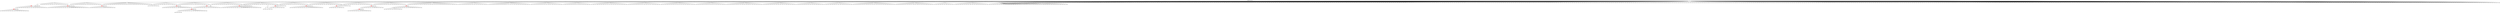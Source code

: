 digraph g {
	"63" -> "64";
	"64" [color=indianred1, style=filled, label="19"];
	"62" -> "63";
	"63" [label="4"];
	"61" -> "62";
	"62" [color=indianred1, style=filled, label="8"];
	"60" -> "61";
	"61" [label="19"];
	"56" -> "57";
	"57" [color=indianred1, style=filled, label="23"];
	"55" -> "56";
	"56" [label="30"];
	"52" -> "53";
	"53" [color=indianred1, style=filled, label="7"];
	"51" -> "52";
	"52" [label="50"];
	"48" -> "49";
	"49" [label="39"];
	"45" -> "46";
	"46" [color=indianred1, style=filled, label="42"];
	"44" -> "45";
	"45" [label="49"];
	"42" -> "43";
	"43" [label="45"];
	"41" -> "42";
	"42" [color=indianred1, style=filled, label="26"];
	"40" -> "41";
	"41" [label="25"];
	"39" -> "40";
	"40" [color=indianred1, style=filled, label="33"];
	"38" -> "39";
	"39" [label="26"];
	"36" -> "37";
	"37" [color=indianred1, style=filled, label="47"];
	"35" -> "36";
	"36" [label="38"];
	"31" -> "32";
	"32" [label="31"];
	"29" -> "30";
	"30" [label="14"];
	"28" -> "29";
	"29" [color=indianred1, style=filled, label="36"];
	"28" -> "31";
	"31" [label="29"];
	"27" -> "28";
	"28" [label="1"];
	"24" -> "25";
	"25" [color=indianred1, style=filled, label="35"];
	"23" -> "24";
	"24" [label="2"];
	"17" -> "18";
	"18" [color=indianred1, style=filled, label="37"];
	"16" -> "17";
	"17" [label="41"];
	"11" -> "12";
	"12" [color=indianred1, style=filled, label="5"];
	"10" -> "11";
	"11" [label="20"];
	"9" -> "10";
	"10" [color=indianred1, style=filled, label="22"];
	"8" -> "9";
	"9" [label="5"];
	"6" -> "7";
	"7" [label="46"];
	"5" -> "6";
	"6" [color=indianred1, style=filled, label="18"];
	"4" -> "5";
	"5" [label="17"];
	"0" -> "1";
	"1" [label="43"];
	"0" -> "2";
	"2" [label="13"];
	"0" -> "3";
	"3" [label="6"];
	"0" -> "4";
	"4" [label="18"];
	"0" -> "8";
	"8" [label="22"];
	"0" -> "13";
	"13" [label="11"];
	"0" -> "14";
	"14" [label="10"];
	"0" -> "15";
	"15" [label="24"];
	"0" -> "16";
	"16" [label="37"];
	"0" -> "19";
	"19" [label="21"];
	"0" -> "20";
	"20" [label="15"];
	"0" -> "21";
	"21" [label="44"];
	"0" -> "22";
	"22" [label="40"];
	"0" -> "23";
	"23" [label="35"];
	"0" -> "26";
	"26" [label="27"];
	"0" -> "27";
	"27" [label="36"];
	"0" -> "33";
	"33" [label="9"];
	"0" -> "34";
	"34" [label="32"];
	"0" -> "35";
	"35" [label="47"];
	"0" -> "38";
	"38" [label="33"];
	"0" -> "44";
	"44" [label="42"];
	"0" -> "47";
	"47" [label="12"];
	"0" -> "48";
	"48" [label="28"];
	"0" -> "50";
	"50" [label="34"];
	"0" -> "51";
	"51" [label="7"];
	"0" -> "54";
	"54" [label="48"];
	"0" -> "55";
	"55" [label="23"];
	"0" -> "58";
	"58" [label="16"];
	"0" -> "59";
	"59" [label="3"];
	"0" -> "60";
	"60" [label="8"];
	"0" [label="germline"];
	"0" -> "cell1";
	"cell1" [shape=box];
	"0" -> "cell2";
	"cell2" [shape=box];
	"54" -> "cell3";
	"cell3" [shape=box];
	"0" -> "cell4";
	"cell4" [shape=box];
	"27" -> "cell5";
	"cell5" [shape=box];
	"0" -> "cell6";
	"cell6" [shape=box];
	"55" -> "cell7";
	"cell7" [shape=box];
	"0" -> "cell8";
	"cell8" [shape=box];
	"0" -> "cell9";
	"cell9" [shape=box];
	"37" -> "cell10";
	"cell10" [shape=box];
	"16" -> "cell11";
	"cell11" [shape=box];
	"48" -> "cell12";
	"cell12" [shape=box];
	"40" -> "cell13";
	"cell13" [shape=box];
	"10" -> "cell14";
	"cell14" [shape=box];
	"0" -> "cell15";
	"cell15" [shape=box];
	"50" -> "cell16";
	"cell16" [shape=box];
	"13" -> "cell17";
	"cell17" [shape=box];
	"0" -> "cell18";
	"cell18" [shape=box];
	"46" -> "cell19";
	"cell19" [shape=box];
	"31" -> "cell20";
	"cell20" [shape=box];
	"0" -> "cell21";
	"cell21" [shape=box];
	"10" -> "cell22";
	"cell22" [shape=box];
	"0" -> "cell23";
	"cell23" [shape=box];
	"44" -> "cell24";
	"cell24" [shape=box];
	"0" -> "cell25";
	"cell25" [shape=box];
	"0" -> "cell26";
	"cell26" [shape=box];
	"0" -> "cell27";
	"cell27" [shape=box];
	"34" -> "cell28";
	"cell28" [shape=box];
	"0" -> "cell29";
	"cell29" [shape=box];
	"15" -> "cell30";
	"cell30" [shape=box];
	"22" -> "cell31";
	"cell31" [shape=box];
	"0" -> "cell32";
	"cell32" [shape=box];
	"3" -> "cell33";
	"cell33" [shape=box];
	"35" -> "cell34";
	"cell34" [shape=box];
	"0" -> "cell35";
	"cell35" [shape=box];
	"0" -> "cell36";
	"cell36" [shape=box];
	"0" -> "cell37";
	"cell37" [shape=box];
	"0" -> "cell38";
	"cell38" [shape=box];
	"0" -> "cell39";
	"cell39" [shape=box];
	"22" -> "cell40";
	"cell40" [shape=box];
	"17" -> "cell41";
	"cell41" [shape=box];
	"0" -> "cell42";
	"cell42" [shape=box];
	"0" -> "cell43";
	"cell43" [shape=box];
	"0" -> "cell44";
	"cell44" [shape=box];
	"0" -> "cell45";
	"cell45" [shape=box];
	"45" -> "cell46";
	"cell46" [shape=box];
	"0" -> "cell47";
	"cell47" [shape=box];
	"0" -> "cell48";
	"cell48" [shape=box];
	"0" -> "cell49";
	"cell49" [shape=box];
	"0" -> "cell50";
	"cell50" [shape=box];
	"0" -> "cell51";
	"cell51" [shape=box];
	"49" -> "cell52";
	"cell52" [shape=box];
	"40" -> "cell53";
	"cell53" [shape=box];
	"18" -> "cell54";
	"cell54" [shape=box];
	"4" -> "cell55";
	"cell55" [shape=box];
	"42" -> "cell56";
	"cell56" [shape=box];
	"0" -> "cell57";
	"cell57" [shape=box];
	"18" -> "cell58";
	"cell58" [shape=box];
	"0" -> "cell59";
	"cell59" [shape=box];
	"0" -> "cell60";
	"cell60" [shape=box];
	"60" -> "cell61";
	"cell61" [shape=box];
	"0" -> "cell62";
	"cell62" [shape=box];
	"0" -> "cell63";
	"cell63" [shape=box];
	"0" -> "cell64";
	"cell64" [shape=box];
	"47" -> "cell65";
	"cell65" [shape=box];
	"0" -> "cell66";
	"cell66" [shape=box];
	"33" -> "cell67";
	"cell67" [shape=box];
	"0" -> "cell68";
	"cell68" [shape=box];
	"0" -> "cell69";
	"cell69" [shape=box];
	"0" -> "cell70";
	"cell70" [shape=box];
	"0" -> "cell71";
	"cell71" [shape=box];
	"0" -> "cell72";
	"cell72" [shape=box];
	"0" -> "cell73";
	"cell73" [shape=box];
	"0" -> "cell74";
	"cell74" [shape=box];
	"51" -> "cell75";
	"cell75" [shape=box];
	"0" -> "cell76";
	"cell76" [shape=box];
	"3" -> "cell77";
	"cell77" [shape=box];
	"48" -> "cell78";
	"cell78" [shape=box];
	"34" -> "cell79";
	"cell79" [shape=box];
	"0" -> "cell80";
	"cell80" [shape=box];
	"0" -> "cell81";
	"cell81" [shape=box];
	"0" -> "cell82";
	"cell82" [shape=box];
	"0" -> "cell83";
	"cell83" [shape=box];
	"0" -> "cell84";
	"cell84" [shape=box];
	"0" -> "cell85";
	"cell85" [shape=box];
	"0" -> "cell86";
	"cell86" [shape=box];
	"57" -> "cell87";
	"cell87" [shape=box];
	"0" -> "cell88";
	"cell88" [shape=box];
	"0" -> "cell89";
	"cell89" [shape=box];
	"58" -> "cell90";
	"cell90" [shape=box];
	"57" -> "cell91";
	"cell91" [shape=box];
	"0" -> "cell92";
	"cell92" [shape=box];
	"60" -> "cell93";
	"cell93" [shape=box];
	"27" -> "cell94";
	"cell94" [shape=box];
	"19" -> "cell95";
	"cell95" [shape=box];
	"0" -> "cell96";
	"cell96" [shape=box];
	"0" -> "cell97";
	"cell97" [shape=box];
	"4" -> "cell98";
	"cell98" [shape=box];
	"0" -> "cell99";
	"cell99" [shape=box];
	"40" -> "cell100";
	"cell100" [shape=box];
	"0" -> "cell101";
	"cell101" [shape=box];
	"0" -> "cell102";
	"cell102" [shape=box];
	"33" -> "cell103";
	"cell103" [shape=box];
	"37" -> "cell104";
	"cell104" [shape=box];
	"0" -> "cell105";
	"cell105" [shape=box];
	"57" -> "cell106";
	"cell106" [shape=box];
	"55" -> "cell107";
	"cell107" [shape=box];
	"0" -> "cell108";
	"cell108" [shape=box];
	"35" -> "cell109";
	"cell109" [shape=box];
	"0" -> "cell110";
	"cell110" [shape=box];
	"0" -> "cell111";
	"cell111" [shape=box];
	"12" -> "cell112";
	"cell112" [shape=box];
	"0" -> "cell113";
	"cell113" [shape=box];
	"0" -> "cell114";
	"cell114" [shape=box];
	"26" -> "cell115";
	"cell115" [shape=box];
	"0" -> "cell116";
	"cell116" [shape=box];
	"0" -> "cell117";
	"cell117" [shape=box];
	"64" -> "cell118";
	"cell118" [shape=box];
	"0" -> "cell119";
	"cell119" [shape=box];
	"0" -> "cell120";
	"cell120" [shape=box];
	"0" -> "cell121";
	"cell121" [shape=box];
	"0" -> "cell122";
	"cell122" [shape=box];
	"0" -> "cell123";
	"cell123" [shape=box];
	"0" -> "cell124";
	"cell124" [shape=box];
	"53" -> "cell125";
	"cell125" [shape=box];
	"17" -> "cell126";
	"cell126" [shape=box];
	"23" -> "cell127";
	"cell127" [shape=box];
	"51" -> "cell128";
	"cell128" [shape=box];
	"25" -> "cell129";
	"cell129" [shape=box];
	"32" -> "cell130";
	"cell130" [shape=box];
	"0" -> "cell131";
	"cell131" [shape=box];
	"0" -> "cell132";
	"cell132" [shape=box];
	"0" -> "cell133";
	"cell133" [shape=box];
	"25" -> "cell134";
	"cell134" [shape=box];
	"0" -> "cell135";
	"cell135" [shape=box];
	"0" -> "cell136";
	"cell136" [shape=box];
	"3" -> "cell137";
	"cell137" [shape=box];
	"0" -> "cell138";
	"cell138" [shape=box];
	"0" -> "cell139";
	"cell139" [shape=box];
	"4" -> "cell140";
	"cell140" [shape=box];
	"19" -> "cell141";
	"cell141" [shape=box];
	"37" -> "cell142";
	"cell142" [shape=box];
	"0" -> "cell143";
	"cell143" [shape=box];
	"0" -> "cell144";
	"cell144" [shape=box];
	"34" -> "cell145";
	"cell145" [shape=box];
	"0" -> "cell146";
	"cell146" [shape=box];
	"57" -> "cell147";
	"cell147" [shape=box];
	"35" -> "cell148";
	"cell148" [shape=box];
	"1" -> "cell149";
	"cell149" [shape=box];
	"0" -> "cell150";
	"cell150" [shape=box];
	"0" -> "cell151";
	"cell151" [shape=box];
	"21" -> "cell152";
	"cell152" [shape=box];
	"46" -> "cell153";
	"cell153" [shape=box];
	"12" -> "cell154";
	"cell154" [shape=box];
	"0" -> "cell155";
	"cell155" [shape=box];
	"22" -> "cell156";
	"cell156" [shape=box];
	"0" -> "cell157";
	"cell157" [shape=box];
	"26" -> "cell158";
	"cell158" [shape=box];
	"0" -> "cell159";
	"cell159" [shape=box];
	"51" -> "cell160";
	"cell160" [shape=box];
	"0" -> "cell161";
	"cell161" [shape=box];
	"0" -> "cell162";
	"cell162" [shape=box];
	"0" -> "cell163";
	"cell163" [shape=box];
	"20" -> "cell164";
	"cell164" [shape=box];
	"0" -> "cell165";
	"cell165" [shape=box];
	"4" -> "cell166";
	"cell166" [shape=box];
	"4" -> "cell167";
	"cell167" [shape=box];
	"12" -> "cell168";
	"cell168" [shape=box];
	"54" -> "cell169";
	"cell169" [shape=box];
	"58" -> "cell170";
	"cell170" [shape=box];
	"4" -> "cell171";
	"cell171" [shape=box];
	"0" -> "cell172";
	"cell172" [shape=box];
	"0" -> "cell173";
	"cell173" [shape=box];
	"1" -> "cell174";
	"cell174" [shape=box];
	"0" -> "cell175";
	"cell175" [shape=box];
	"21" -> "cell176";
	"cell176" [shape=box];
	"16" -> "cell177";
	"cell177" [shape=box];
	"0" -> "cell178";
	"cell178" [shape=box];
	"0" -> "cell179";
	"cell179" [shape=box];
	"40" -> "cell180";
	"cell180" [shape=box];
	"14" -> "cell181";
	"cell181" [shape=box];
	"0" -> "cell182";
	"cell182" [shape=box];
	"23" -> "cell183";
	"cell183" [shape=box];
	"35" -> "cell184";
	"cell184" [shape=box];
	"0" -> "cell185";
	"cell185" [shape=box];
	"1" -> "cell186";
	"cell186" [shape=box];
	"54" -> "cell187";
	"cell187" [shape=box];
	"4" -> "cell188";
	"cell188" [shape=box];
	"0" -> "cell189";
	"cell189" [shape=box];
	"42" -> "cell190";
	"cell190" [shape=box];
	"19" -> "cell191";
	"cell191" [shape=box];
	"58" -> "cell192";
	"cell192" [shape=box];
	"15" -> "cell193";
	"cell193" [shape=box];
	"0" -> "cell194";
	"cell194" [shape=box];
	"0" -> "cell195";
	"cell195" [shape=box];
	"0" -> "cell196";
	"cell196" [shape=box];
	"0" -> "cell197";
	"cell197" [shape=box];
	"0" -> "cell198";
	"cell198" [shape=box];
	"34" -> "cell199";
	"cell199" [shape=box];
	"32" -> "cell200";
	"cell200" [shape=box];
	"58" -> "cell201";
	"cell201" [shape=box];
	"0" -> "cell202";
	"cell202" [shape=box];
	"0" -> "cell203";
	"cell203" [shape=box];
	"43" -> "cell204";
	"cell204" [shape=box];
	"27" -> "cell205";
	"cell205" [shape=box];
	"25" -> "cell206";
	"cell206" [shape=box];
	"0" -> "cell207";
	"cell207" [shape=box];
	"0" -> "cell208";
	"cell208" [shape=box];
	"6" -> "cell209";
	"cell209" [shape=box];
	"62" -> "cell210";
	"cell210" [shape=box];
	"4" -> "cell211";
	"cell211" [shape=box];
	"49" -> "cell212";
	"cell212" [shape=box];
	"0" -> "cell213";
	"cell213" [shape=box];
	"2" -> "cell214";
	"cell214" [shape=box];
	"35" -> "cell215";
	"cell215" [shape=box];
	"0" -> "cell216";
	"cell216" [shape=box];
	"0" -> "cell217";
	"cell217" [shape=box];
	"43" -> "cell218";
	"cell218" [shape=box];
	"3" -> "cell219";
	"cell219" [shape=box];
	"0" -> "cell220";
	"cell220" [shape=box];
	"0" -> "cell221";
	"cell221" [shape=box];
	"60" -> "cell222";
	"cell222" [shape=box];
	"59" -> "cell223";
	"cell223" [shape=box];
	"34" -> "cell224";
	"cell224" [shape=box];
	"0" -> "cell225";
	"cell225" [shape=box];
	"0" -> "cell226";
	"cell226" [shape=box];
	"23" -> "cell227";
	"cell227" [shape=box];
	"0" -> "cell228";
	"cell228" [shape=box];
	"48" -> "cell229";
	"cell229" [shape=box];
	"0" -> "cell230";
	"cell230" [shape=box];
	"63" -> "cell231";
	"cell231" [shape=box];
	"26" -> "cell232";
	"cell232" [shape=box];
	"26" -> "cell233";
	"cell233" [shape=box];
	"42" -> "cell234";
	"cell234" [shape=box];
	"55" -> "cell235";
	"cell235" [shape=box];
	"59" -> "cell236";
	"cell236" [shape=box];
	"0" -> "cell237";
	"cell237" [shape=box];
	"0" -> "cell238";
	"cell238" [shape=box];
	"0" -> "cell239";
	"cell239" [shape=box];
	"0" -> "cell240";
	"cell240" [shape=box];
	"0" -> "cell241";
	"cell241" [shape=box];
	"15" -> "cell242";
	"cell242" [shape=box];
	"21" -> "cell243";
	"cell243" [shape=box];
	"6" -> "cell244";
	"cell244" [shape=box];
	"0" -> "cell245";
	"cell245" [shape=box];
	"0" -> "cell246";
	"cell246" [shape=box];
	"50" -> "cell247";
	"cell247" [shape=box];
	"0" -> "cell248";
	"cell248" [shape=box];
	"3" -> "cell249";
	"cell249" [shape=box];
	"0" -> "cell250";
	"cell250" [shape=box];
	"0" -> "cell251";
	"cell251" [shape=box];
	"12" -> "cell252";
	"cell252" [shape=box];
	"1" -> "cell253";
	"cell253" [shape=box];
	"19" -> "cell254";
	"cell254" [shape=box];
	"21" -> "cell255";
	"cell255" [shape=box];
	"13" -> "cell256";
	"cell256" [shape=box];
	"0" -> "cell257";
	"cell257" [shape=box];
	"47" -> "cell258";
	"cell258" [shape=box];
	"3" -> "cell259";
	"cell259" [shape=box];
	"0" -> "cell260";
	"cell260" [shape=box];
	"43" -> "cell261";
	"cell261" [shape=box];
	"0" -> "cell262";
	"cell262" [shape=box];
	"0" -> "cell263";
	"cell263" [shape=box];
	"14" -> "cell264";
	"cell264" [shape=box];
	"47" -> "cell265";
	"cell265" [shape=box];
	"0" -> "cell266";
	"cell266" [shape=box];
	"19" -> "cell267";
	"cell267" [shape=box];
	"0" -> "cell268";
	"cell268" [shape=box];
	"42" -> "cell269";
	"cell269" [shape=box];
	"0" -> "cell270";
	"cell270" [shape=box];
	"0" -> "cell271";
	"cell271" [shape=box];
	"0" -> "cell272";
	"cell272" [shape=box];
	"3" -> "cell273";
	"cell273" [shape=box];
	"59" -> "cell274";
	"cell274" [shape=box];
	"0" -> "cell275";
	"cell275" [shape=box];
	"0" -> "cell276";
	"cell276" [shape=box];
	"14" -> "cell277";
	"cell277" [shape=box];
	"0" -> "cell278";
	"cell278" [shape=box];
	"21" -> "cell279";
	"cell279" [shape=box];
	"54" -> "cell280";
	"cell280" [shape=box];
	"0" -> "cell281";
	"cell281" [shape=box];
	"0" -> "cell282";
	"cell282" [shape=box];
	"12" -> "cell283";
	"cell283" [shape=box];
	"0" -> "cell284";
	"cell284" [shape=box];
	"12" -> "cell285";
	"cell285" [shape=box];
	"45" -> "cell286";
	"cell286" [shape=box];
	"10" -> "cell287";
	"cell287" [shape=box];
	"0" -> "cell288";
	"cell288" [shape=box];
	"0" -> "cell289";
	"cell289" [shape=box];
	"0" -> "cell290";
	"cell290" [shape=box];
	"0" -> "cell291";
	"cell291" [shape=box];
	"12" -> "cell292";
	"cell292" [shape=box];
	"0" -> "cell293";
	"cell293" [shape=box];
	"62" -> "cell294";
	"cell294" [shape=box];
	"0" -> "cell295";
	"cell295" [shape=box];
	"26" -> "cell296";
	"cell296" [shape=box];
	"20" -> "cell297";
	"cell297" [shape=box];
	"0" -> "cell298";
	"cell298" [shape=box];
	"4" -> "cell299";
	"cell299" [shape=box];
	"10" -> "cell300";
	"cell300" [shape=box];
	"0" -> "cell301";
	"cell301" [shape=box];
	"0" -> "cell302";
	"cell302" [shape=box];
	"0" -> "cell303";
	"cell303" [shape=box];
	"0" -> "cell304";
	"cell304" [shape=box];
	"8" -> "cell305";
	"cell305" [shape=box];
	"0" -> "cell306";
	"cell306" [shape=box];
	"0" -> "cell307";
	"cell307" [shape=box];
	"0" -> "cell308";
	"cell308" [shape=box];
	"1" -> "cell309";
	"cell309" [shape=box];
	"0" -> "cell310";
	"cell310" [shape=box];
	"2" -> "cell311";
	"cell311" [shape=box];
	"0" -> "cell312";
	"cell312" [shape=box];
	"0" -> "cell313";
	"cell313" [shape=box];
	"3" -> "cell314";
	"cell314" [shape=box];
	"0" -> "cell315";
	"cell315" [shape=box];
	"0" -> "cell316";
	"cell316" [shape=box];
	"0" -> "cell317";
	"cell317" [shape=box];
	"0" -> "cell318";
	"cell318" [shape=box];
	"0" -> "cell319";
	"cell319" [shape=box];
	"8" -> "cell320";
	"cell320" [shape=box];
	"15" -> "cell321";
	"cell321" [shape=box];
	"48" -> "cell322";
	"cell322" [shape=box];
	"46" -> "cell323";
	"cell323" [shape=box];
	"0" -> "cell324";
	"cell324" [shape=box];
	"0" -> "cell325";
	"cell325" [shape=box];
	"8" -> "cell326";
	"cell326" [shape=box];
	"20" -> "cell327";
	"cell327" [shape=box];
	"56" -> "cell328";
	"cell328" [shape=box];
	"0" -> "cell329";
	"cell329" [shape=box];
	"0" -> "cell330";
	"cell330" [shape=box];
	"10" -> "cell331";
	"cell331" [shape=box];
	"17" -> "cell332";
	"cell332" [shape=box];
	"0" -> "cell333";
	"cell333" [shape=box];
	"0" -> "cell334";
	"cell334" [shape=box];
	"0" -> "cell335";
	"cell335" [shape=box];
	"16" -> "cell336";
	"cell336" [shape=box];
	"0" -> "cell337";
	"cell337" [shape=box];
	"51" -> "cell338";
	"cell338" [shape=box];
	"0" -> "cell339";
	"cell339" [shape=box];
	"0" -> "cell340";
	"cell340" [shape=box];
	"0" -> "cell341";
	"cell341" [shape=box];
	"0" -> "cell342";
	"cell342" [shape=box];
	"0" -> "cell343";
	"cell343" [shape=box];
	"22" -> "cell344";
	"cell344" [shape=box];
	"0" -> "cell345";
	"cell345" [shape=box];
	"0" -> "cell346";
	"cell346" [shape=box];
	"0" -> "cell347";
	"cell347" [shape=box];
	"51" -> "cell348";
	"cell348" [shape=box];
	"0" -> "cell349";
	"cell349" [shape=box];
	"18" -> "cell350";
	"cell350" [shape=box];
	"0" -> "cell351";
	"cell351" [shape=box];
	"0" -> "cell352";
	"cell352" [shape=box];
	"8" -> "cell353";
	"cell353" [shape=box];
	"0" -> "cell354";
	"cell354" [shape=box];
	"0" -> "cell355";
	"cell355" [shape=box];
	"0" -> "cell356";
	"cell356" [shape=box];
	"0" -> "cell357";
	"cell357" [shape=box];
	"14" -> "cell358";
	"cell358" [shape=box];
	"0" -> "cell359";
	"cell359" [shape=box];
	"0" -> "cell360";
	"cell360" [shape=box];
	"55" -> "cell361";
	"cell361" [shape=box];
	"38" -> "cell362";
	"cell362" [shape=box];
	"0" -> "cell363";
	"cell363" [shape=box];
	"59" -> "cell364";
	"cell364" [shape=box];
	"22" -> "cell365";
	"cell365" [shape=box];
	"53" -> "cell366";
	"cell366" [shape=box];
	"0" -> "cell367";
	"cell367" [shape=box];
	"1" -> "cell368";
	"cell368" [shape=box];
	"0" -> "cell369";
	"cell369" [shape=box];
	"0" -> "cell370";
	"cell370" [shape=box];
	"0" -> "cell371";
	"cell371" [shape=box];
	"7" -> "cell372";
	"cell372" [shape=box];
	"0" -> "cell373";
	"cell373" [shape=box];
	"0" -> "cell374";
	"cell374" [shape=box];
	"57" -> "cell375";
	"cell375" [shape=box];
	"0" -> "cell376";
	"cell376" [shape=box];
	"33" -> "cell377";
	"cell377" [shape=box];
	"0" -> "cell378";
	"cell378" [shape=box];
	"0" -> "cell379";
	"cell379" [shape=box];
	"37" -> "cell380";
	"cell380" [shape=box];
	"50" -> "cell381";
	"cell381" [shape=box];
	"0" -> "cell382";
	"cell382" [shape=box];
	"0" -> "cell383";
	"cell383" [shape=box];
	"0" -> "cell384";
	"cell384" [shape=box];
	"0" -> "cell385";
	"cell385" [shape=box];
	"0" -> "cell386";
	"cell386" [shape=box];
	"4" -> "cell387";
	"cell387" [shape=box];
	"33" -> "cell388";
	"cell388" [shape=box];
	"0" -> "cell389";
	"cell389" [shape=box];
	"18" -> "cell390";
	"cell390" [shape=box];
	"0" -> "cell391";
	"cell391" [shape=box];
	"51" -> "cell392";
	"cell392" [shape=box];
	"0" -> "cell393";
	"cell393" [shape=box];
	"21" -> "cell394";
	"cell394" [shape=box];
	"0" -> "cell395";
	"cell395" [shape=box];
	"47" -> "cell396";
	"cell396" [shape=box];
	"0" -> "cell397";
	"cell397" [shape=box];
	"0" -> "cell398";
	"cell398" [shape=box];
	"0" -> "cell399";
	"cell399" [shape=box];
	"47" -> "cell400";
	"cell400" [shape=box];
	"0" -> "cell401";
	"cell401" [shape=box];
	"58" -> "cell402";
	"cell402" [shape=box];
	"0" -> "cell403";
	"cell403" [shape=box];
	"2" -> "cell404";
	"cell404" [shape=box];
	"57" -> "cell405";
	"cell405" [shape=box];
	"44" -> "cell406";
	"cell406" [shape=box];
	"21" -> "cell407";
	"cell407" [shape=box];
	"0" -> "cell408";
	"cell408" [shape=box];
	"0" -> "cell409";
	"cell409" [shape=box];
	"60" -> "cell410";
	"cell410" [shape=box];
	"60" -> "cell411";
	"cell411" [shape=box];
	"0" -> "cell412";
	"cell412" [shape=box];
	"8" -> "cell413";
	"cell413" [shape=box];
	"0" -> "cell414";
	"cell414" [shape=box];
	"6" -> "cell415";
	"cell415" [shape=box];
	"0" -> "cell416";
	"cell416" [shape=box];
	"25" -> "cell417";
	"cell417" [shape=box];
	"37" -> "cell418";
	"cell418" [shape=box];
	"27" -> "cell419";
	"cell419" [shape=box];
	"0" -> "cell420";
	"cell420" [shape=box];
	"2" -> "cell421";
	"cell421" [shape=box];
	"0" -> "cell422";
	"cell422" [shape=box];
	"53" -> "cell423";
	"cell423" [shape=box];
	"0" -> "cell424";
	"cell424" [shape=box];
	"0" -> "cell425";
	"cell425" [shape=box];
	"57" -> "cell426";
	"cell426" [shape=box];
	"3" -> "cell427";
	"cell427" [shape=box];
	"37" -> "cell428";
	"cell428" [shape=box];
	"53" -> "cell429";
	"cell429" [shape=box];
	"0" -> "cell430";
	"cell430" [shape=box];
	"0" -> "cell431";
	"cell431" [shape=box];
	"5" -> "cell432";
	"cell432" [shape=box];
	"0" -> "cell433";
	"cell433" [shape=box];
	"4" -> "cell434";
	"cell434" [shape=box];
	"42" -> "cell435";
	"cell435" [shape=box];
	"12" -> "cell436";
	"cell436" [shape=box];
	"0" -> "cell437";
	"cell437" [shape=box];
	"13" -> "cell438";
	"cell438" [shape=box];
	"0" -> "cell439";
	"cell439" [shape=box];
	"59" -> "cell440";
	"cell440" [shape=box];
	"42" -> "cell441";
	"cell441" [shape=box];
	"46" -> "cell442";
	"cell442" [shape=box];
	"22" -> "cell443";
	"cell443" [shape=box];
	"0" -> "cell444";
	"cell444" [shape=box];
	"11" -> "cell445";
	"cell445" [shape=box];
	"63" -> "cell446";
	"cell446" [shape=box];
	"0" -> "cell447";
	"cell447" [shape=box];
	"51" -> "cell448";
	"cell448" [shape=box];
	"17" -> "cell449";
	"cell449" [shape=box];
	"0" -> "cell450";
	"cell450" [shape=box];
	"22" -> "cell451";
	"cell451" [shape=box];
	"20" -> "cell452";
	"cell452" [shape=box];
	"0" -> "cell453";
	"cell453" [shape=box];
	"0" -> "cell454";
	"cell454" [shape=box];
	"25" -> "cell455";
	"cell455" [shape=box];
	"22" -> "cell456";
	"cell456" [shape=box];
	"0" -> "cell457";
	"cell457" [shape=box];
	"0" -> "cell458";
	"cell458" [shape=box];
	"27" -> "cell459";
	"cell459" [shape=box];
	"26" -> "cell460";
	"cell460" [shape=box];
	"38" -> "cell461";
	"cell461" [shape=box];
	"0" -> "cell462";
	"cell462" [shape=box];
	"0" -> "cell463";
	"cell463" [shape=box];
	"51" -> "cell464";
	"cell464" [shape=box];
	"0" -> "cell465";
	"cell465" [shape=box];
	"0" -> "cell466";
	"cell466" [shape=box];
	"0" -> "cell467";
	"cell467" [shape=box];
	"0" -> "cell468";
	"cell468" [shape=box];
	"0" -> "cell469";
	"cell469" [shape=box];
	"18" -> "cell470";
	"cell470" [shape=box];
	"0" -> "cell471";
	"cell471" [shape=box];
	"0" -> "cell472";
	"cell472" [shape=box];
	"0" -> "cell473";
	"cell473" [shape=box];
	"47" -> "cell474";
	"cell474" [shape=box];
	"0" -> "cell475";
	"cell475" [shape=box];
	"0" -> "cell476";
	"cell476" [shape=box];
	"0" -> "cell477";
	"cell477" [shape=box];
	"0" -> "cell478";
	"cell478" [shape=box];
	"0" -> "cell479";
	"cell479" [shape=box];
	"0" -> "cell480";
	"cell480" [shape=box];
	"0" -> "cell481";
	"cell481" [shape=box];
	"51" -> "cell482";
	"cell482" [shape=box];
	"0" -> "cell483";
	"cell483" [shape=box];
	"51" -> "cell484";
	"cell484" [shape=box];
	"14" -> "cell485";
	"cell485" [shape=box];
	"0" -> "cell486";
	"cell486" [shape=box];
	"42" -> "cell487";
	"cell487" [shape=box];
	"0" -> "cell488";
	"cell488" [shape=box];
	"0" -> "cell489";
	"cell489" [shape=box];
	"0" -> "cell490";
	"cell490" [shape=box];
	"34" -> "cell491";
	"cell491" [shape=box];
	"17" -> "cell492";
	"cell492" [shape=box];
	"0" -> "cell493";
	"cell493" [shape=box];
	"51" -> "cell494";
	"cell494" [shape=box];
	"0" -> "cell495";
	"cell495" [shape=box];
	"24" -> "cell496";
	"cell496" [shape=box];
	"21" -> "cell497";
	"cell497" [shape=box];
	"0" -> "cell498";
	"cell498" [shape=box];
	"25" -> "cell499";
	"cell499" [shape=box];
	"1" -> "cell500";
	"cell500" [shape=box];
	"1" -> "cell501";
	"cell501" [shape=box];
	"61" -> "cell502";
	"cell502" [shape=box];
	"0" -> "cell503";
	"cell503" [shape=box];
	"2" -> "cell504";
	"cell504" [shape=box];
	"25" -> "cell505";
	"cell505" [shape=box];
	"0" -> "cell506";
	"cell506" [shape=box];
	"0" -> "cell507";
	"cell507" [shape=box];
	"13" -> "cell508";
	"cell508" [shape=box];
	"62" -> "cell509";
	"cell509" [shape=box];
	"40" -> "cell510";
	"cell510" [shape=box];
	"34" -> "cell511";
	"cell511" [shape=box];
	"11" -> "cell512";
	"cell512" [shape=box];
	"0" -> "cell513";
	"cell513" [shape=box];
	"0" -> "cell514";
	"cell514" [shape=box];
	"2" -> "cell515";
	"cell515" [shape=box];
	"0" -> "cell516";
	"cell516" [shape=box];
	"20" -> "cell517";
	"cell517" [shape=box];
	"58" -> "cell518";
	"cell518" [shape=box];
	"0" -> "cell519";
	"cell519" [shape=box];
	"0" -> "cell520";
	"cell520" [shape=box];
	"0" -> "cell521";
	"cell521" [shape=box];
	"0" -> "cell522";
	"cell522" [shape=box];
	"0" -> "cell523";
	"cell523" [shape=box];
	"0" -> "cell524";
	"cell524" [shape=box];
	"25" -> "cell525";
	"cell525" [shape=box];
	"0" -> "cell526";
	"cell526" [shape=box];
	"53" -> "cell527";
	"cell527" [shape=box];
	"44" -> "cell528";
	"cell528" [shape=box];
	"15" -> "cell529";
	"cell529" [shape=box];
	"24" -> "cell530";
	"cell530" [shape=box];
	"7" -> "cell531";
	"cell531" [shape=box];
	"34" -> "cell532";
	"cell532" [shape=box];
	"0" -> "cell533";
	"cell533" [shape=box];
	"14" -> "cell534";
	"cell534" [shape=box];
	"50" -> "cell535";
	"cell535" [shape=box];
	"0" -> "cell536";
	"cell536" [shape=box];
	"0" -> "cell537";
	"cell537" [shape=box];
	"0" -> "cell538";
	"cell538" [shape=box];
	"13" -> "cell539";
	"cell539" [shape=box];
	"0" -> "cell540";
	"cell540" [shape=box];
	"0" -> "cell541";
	"cell541" [shape=box];
	"0" -> "cell542";
	"cell542" [shape=box];
	"60" -> "cell543";
	"cell543" [shape=box];
	"19" -> "cell544";
	"cell544" [shape=box];
	"0" -> "cell545";
	"cell545" [shape=box];
	"6" -> "cell546";
	"cell546" [shape=box];
	"29" -> "cell547";
	"cell547" [shape=box];
	"18" -> "cell548";
	"cell548" [shape=box];
	"0" -> "cell549";
	"cell549" [shape=box];
	"20" -> "cell550";
	"cell550" [shape=box];
	"0" -> "cell551";
	"cell551" [shape=box];
	"59" -> "cell552";
	"cell552" [shape=box];
	"0" -> "cell553";
	"cell553" [shape=box];
	"19" -> "cell554";
	"cell554" [shape=box];
	"0" -> "cell555";
	"cell555" [shape=box];
	"0" -> "cell556";
	"cell556" [shape=box];
	"20" -> "cell557";
	"cell557" [shape=box];
	"2" -> "cell558";
	"cell558" [shape=box];
	"21" -> "cell559";
	"cell559" [shape=box];
	"13" -> "cell560";
	"cell560" [shape=box];
	"50" -> "cell561";
	"cell561" [shape=box];
	"55" -> "cell562";
	"cell562" [shape=box];
	"0" -> "cell563";
	"cell563" [shape=box];
	"28" -> "cell564";
	"cell564" [shape=box];
	"0" -> "cell565";
	"cell565" [shape=box];
	"0" -> "cell566";
	"cell566" [shape=box];
	"0" -> "cell567";
	"cell567" [shape=box];
	"4" -> "cell568";
	"cell568" [shape=box];
	"0" -> "cell569";
	"cell569" [shape=box];
	"46" -> "cell570";
	"cell570" [shape=box];
	"0" -> "cell571";
	"cell571" [shape=box];
	"0" -> "cell572";
	"cell572" [shape=box];
	"23" -> "cell573";
	"cell573" [shape=box];
	"10" -> "cell574";
	"cell574" [shape=box];
	"0" -> "cell575";
	"cell575" [shape=box];
	"0" -> "cell576";
	"cell576" [shape=box];
	"42" -> "cell577";
	"cell577" [shape=box];
	"47" -> "cell578";
	"cell578" [shape=box];
	"0" -> "cell579";
	"cell579" [shape=box];
	"35" -> "cell580";
	"cell580" [shape=box];
	"38" -> "cell581";
	"cell581" [shape=box];
	"42" -> "cell582";
	"cell582" [shape=box];
	"0" -> "cell583";
	"cell583" [shape=box];
	"21" -> "cell584";
	"cell584" [shape=box];
	"44" -> "cell585";
	"cell585" [shape=box];
	"64" -> "cell586";
	"cell586" [shape=box];
	"8" -> "cell587";
	"cell587" [shape=box];
	"0" -> "cell588";
	"cell588" [shape=box];
	"10" -> "cell589";
	"cell589" [shape=box];
	"0" -> "cell590";
	"cell590" [shape=box];
	"8" -> "cell591";
	"cell591" [shape=box];
	"13" -> "cell592";
	"cell592" [shape=box];
	"0" -> "cell593";
	"cell593" [shape=box];
	"0" -> "cell594";
	"cell594" [shape=box];
	"0" -> "cell595";
	"cell595" [shape=box];
	"21" -> "cell596";
	"cell596" [shape=box];
	"39" -> "cell597";
	"cell597" [shape=box];
	"0" -> "cell598";
	"cell598" [shape=box];
	"33" -> "cell599";
	"cell599" [shape=box];
	"0" -> "cell600";
	"cell600" [shape=box];
	"60" -> "cell601";
	"cell601" [shape=box];
	"16" -> "cell602";
	"cell602" [shape=box];
	"48" -> "cell603";
	"cell603" [shape=box];
	"0" -> "cell604";
	"cell604" [shape=box];
	"0" -> "cell605";
	"cell605" [shape=box];
	"2" -> "cell606";
	"cell606" [shape=box];
	"0" -> "cell607";
	"cell607" [shape=box];
	"0" -> "cell608";
	"cell608" [shape=box];
	"0" -> "cell609";
	"cell609" [shape=box];
	"0" -> "cell610";
	"cell610" [shape=box];
	"0" -> "cell611";
	"cell611" [shape=box];
	"37" -> "cell612";
	"cell612" [shape=box];
	"0" -> "cell613";
	"cell613" [shape=box];
	"57" -> "cell614";
	"cell614" [shape=box];
	"18" -> "cell615";
	"cell615" [shape=box];
	"64" -> "cell616";
	"cell616" [shape=box];
	"0" -> "cell617";
	"cell617" [shape=box];
	"0" -> "cell618";
	"cell618" [shape=box];
	"0" -> "cell619";
	"cell619" [shape=box];
	"58" -> "cell620";
	"cell620" [shape=box];
	"57" -> "cell621";
	"cell621" [shape=box];
	"20" -> "cell622";
	"cell622" [shape=box];
	"0" -> "cell623";
	"cell623" [shape=box];
	"8" -> "cell624";
	"cell624" [shape=box];
	"49" -> "cell625";
	"cell625" [shape=box];
	"0" -> "cell626";
	"cell626" [shape=box];
	"54" -> "cell627";
	"cell627" [shape=box];
	"36" -> "cell628";
	"cell628" [shape=box];
	"15" -> "cell629";
	"cell629" [shape=box];
	"61" -> "cell630";
	"cell630" [shape=box];
	"57" -> "cell631";
	"cell631" [shape=box];
	"23" -> "cell632";
	"cell632" [shape=box];
	"6" -> "cell633";
	"cell633" [shape=box];
	"0" -> "cell634";
	"cell634" [shape=box];
	"4" -> "cell635";
	"cell635" [shape=box];
	"48" -> "cell636";
	"cell636" [shape=box];
	"1" -> "cell637";
	"cell637" [shape=box];
	"0" -> "cell638";
	"cell638" [shape=box];
	"23" -> "cell639";
	"cell639" [shape=box];
	"34" -> "cell640";
	"cell640" [shape=box];
	"0" -> "cell641";
	"cell641" [shape=box];
	"0" -> "cell642";
	"cell642" [shape=box];
	"0" -> "cell643";
	"cell643" [shape=box];
	"50" -> "cell644";
	"cell644" [shape=box];
	"8" -> "cell645";
	"cell645" [shape=box];
	"58" -> "cell646";
	"cell646" [shape=box];
	"0" -> "cell647";
	"cell647" [shape=box];
	"0" -> "cell648";
	"cell648" [shape=box];
	"22" -> "cell649";
	"cell649" [shape=box];
	"10" -> "cell650";
	"cell650" [shape=box];
	"44" -> "cell651";
	"cell651" [shape=box];
	"22" -> "cell652";
	"cell652" [shape=box];
	"57" -> "cell653";
	"cell653" [shape=box];
	"25" -> "cell654";
	"cell654" [shape=box];
	"0" -> "cell655";
	"cell655" [shape=box];
	"35" -> "cell656";
	"cell656" [shape=box];
	"22" -> "cell657";
	"cell657" [shape=box];
	"0" -> "cell658";
	"cell658" [shape=box];
	"59" -> "cell659";
	"cell659" [shape=box];
	"0" -> "cell660";
	"cell660" [shape=box];
	"37" -> "cell661";
	"cell661" [shape=box];
	"0" -> "cell662";
	"cell662" [shape=box];
	"0" -> "cell663";
	"cell663" [shape=box];
	"14" -> "cell664";
	"cell664" [shape=box];
	"37" -> "cell665";
	"cell665" [shape=box];
	"55" -> "cell666";
	"cell666" [shape=box];
	"0" -> "cell667";
	"cell667" [shape=box];
	"46" -> "cell668";
	"cell668" [shape=box];
	"2" -> "cell669";
	"cell669" [shape=box];
	"0" -> "cell670";
	"cell670" [shape=box];
	"0" -> "cell671";
	"cell671" [shape=box];
	"0" -> "cell672";
	"cell672" [shape=box];
	"35" -> "cell673";
	"cell673" [shape=box];
	"38" -> "cell674";
	"cell674" [shape=box];
	"0" -> "cell675";
	"cell675" [shape=box];
	"0" -> "cell676";
	"cell676" [shape=box];
	"0" -> "cell677";
	"cell677" [shape=box];
	"27" -> "cell678";
	"cell678" [shape=box];
	"62" -> "cell679";
	"cell679" [shape=box];
	"0" -> "cell680";
	"cell680" [shape=box];
	"62" -> "cell681";
	"cell681" [shape=box];
	"51" -> "cell682";
	"cell682" [shape=box];
	"0" -> "cell683";
	"cell683" [shape=box];
	"47" -> "cell684";
	"cell684" [shape=box];
	"62" -> "cell685";
	"cell685" [shape=box];
	"33" -> "cell686";
	"cell686" [shape=box];
	"23" -> "cell687";
	"cell687" [shape=box];
	"8" -> "cell688";
	"cell688" [shape=box];
	"21" -> "cell689";
	"cell689" [shape=box];
	"0" -> "cell690";
	"cell690" [shape=box];
	"0" -> "cell691";
	"cell691" [shape=box];
	"0" -> "cell692";
	"cell692" [shape=box];
	"0" -> "cell693";
	"cell693" [shape=box];
	"0" -> "cell694";
	"cell694" [shape=box];
	"0" -> "cell695";
	"cell695" [shape=box];
	"0" -> "cell696";
	"cell696" [shape=box];
	"59" -> "cell697";
	"cell697" [shape=box];
	"8" -> "cell698";
	"cell698" [shape=box];
	"0" -> "cell699";
	"cell699" [shape=box];
	"44" -> "cell700";
	"cell700" [shape=box];
	"0" -> "cell701";
	"cell701" [shape=box];
	"1" -> "cell702";
	"cell702" [shape=box];
	"14" -> "cell703";
	"cell703" [shape=box];
	"33" -> "cell704";
	"cell704" [shape=box];
	"19" -> "cell705";
	"cell705" [shape=box];
	"51" -> "cell706";
	"cell706" [shape=box];
	"0" -> "cell707";
	"cell707" [shape=box];
	"13" -> "cell708";
	"cell708" [shape=box];
	"7" -> "cell709";
	"cell709" [shape=box];
	"0" -> "cell710";
	"cell710" [shape=box];
	"0" -> "cell711";
	"cell711" [shape=box];
	"27" -> "cell712";
	"cell712" [shape=box];
	"0" -> "cell713";
	"cell713" [shape=box];
	"28" -> "cell714";
	"cell714" [shape=box];
	"0" -> "cell715";
	"cell715" [shape=box];
	"0" -> "cell716";
	"cell716" [shape=box];
	"17" -> "cell717";
	"cell717" [shape=box];
	"0" -> "cell718";
	"cell718" [shape=box];
	"44" -> "cell719";
	"cell719" [shape=box];
	"0" -> "cell720";
	"cell720" [shape=box];
	"0" -> "cell721";
	"cell721" [shape=box];
	"25" -> "cell722";
	"cell722" [shape=box];
	"48" -> "cell723";
	"cell723" [shape=box];
	"2" -> "cell724";
	"cell724" [shape=box];
	"7" -> "cell725";
	"cell725" [shape=box];
	"27" -> "cell726";
	"cell726" [shape=box];
	"2" -> "cell727";
	"cell727" [shape=box];
	"0" -> "cell728";
	"cell728" [shape=box];
	"0" -> "cell729";
	"cell729" [shape=box];
	"4" -> "cell730";
	"cell730" [shape=box];
	"0" -> "cell731";
	"cell731" [shape=box];
	"0" -> "cell732";
	"cell732" [shape=box];
	"0" -> "cell733";
	"cell733" [shape=box];
	"0" -> "cell734";
	"cell734" [shape=box];
	"0" -> "cell735";
	"cell735" [shape=box];
	"0" -> "cell736";
	"cell736" [shape=box];
	"0" -> "cell737";
	"cell737" [shape=box];
	"38" -> "cell738";
	"cell738" [shape=box];
	"0" -> "cell739";
	"cell739" [shape=box];
	"1" -> "cell740";
	"cell740" [shape=box];
	"0" -> "cell741";
	"cell741" [shape=box];
	"0" -> "cell742";
	"cell742" [shape=box];
	"14" -> "cell743";
	"cell743" [shape=box];
	"0" -> "cell744";
	"cell744" [shape=box];
	"0" -> "cell745";
	"cell745" [shape=box];
	"0" -> "cell746";
	"cell746" [shape=box];
	"22" -> "cell747";
	"cell747" [shape=box];
	"54" -> "cell748";
	"cell748" [shape=box];
	"2" -> "cell749";
	"cell749" [shape=box];
	"0" -> "cell750";
	"cell750" [shape=box];
	"0" -> "cell751";
	"cell751" [shape=box];
	"0" -> "cell752";
	"cell752" [shape=box];
	"16" -> "cell753";
	"cell753" [shape=box];
	"1" -> "cell754";
	"cell754" [shape=box];
	"0" -> "cell755";
	"cell755" [shape=box];
	"58" -> "cell756";
	"cell756" [shape=box];
	"62" -> "cell757";
	"cell757" [shape=box];
	"0" -> "cell758";
	"cell758" [shape=box];
	"0" -> "cell759";
	"cell759" [shape=box];
	"48" -> "cell760";
	"cell760" [shape=box];
	"0" -> "cell761";
	"cell761" [shape=box];
	"4" -> "cell762";
	"cell762" [shape=box];
	"49" -> "cell763";
	"cell763" [shape=box];
	"38" -> "cell764";
	"cell764" [shape=box];
	"8" -> "cell765";
	"cell765" [shape=box];
	"64" -> "cell766";
	"cell766" [shape=box];
	"0" -> "cell767";
	"cell767" [shape=box];
	"34" -> "cell768";
	"cell768" [shape=box];
	"0" -> "cell769";
	"cell769" [shape=box];
	"37" -> "cell770";
	"cell770" [shape=box];
	"21" -> "cell771";
	"cell771" [shape=box];
	"2" -> "cell772";
	"cell772" [shape=box];
	"25" -> "cell773";
	"cell773" [shape=box];
	"60" -> "cell774";
	"cell774" [shape=box];
	"0" -> "cell775";
	"cell775" [shape=box];
	"44" -> "cell776";
	"cell776" [shape=box];
	"0" -> "cell777";
	"cell777" [shape=box];
	"0" -> "cell778";
	"cell778" [shape=box];
	"16" -> "cell779";
	"cell779" [shape=box];
	"25" -> "cell780";
	"cell780" [shape=box];
	"47" -> "cell781";
	"cell781" [shape=box];
	"14" -> "cell782";
	"cell782" [shape=box];
	"0" -> "cell783";
	"cell783" [shape=box];
	"0" -> "cell784";
	"cell784" [shape=box];
	"64" -> "cell785";
	"cell785" [shape=box];
	"0" -> "cell786";
	"cell786" [shape=box];
	"48" -> "cell787";
	"cell787" [shape=box];
	"0" -> "cell788";
	"cell788" [shape=box];
	"0" -> "cell789";
	"cell789" [shape=box];
	"38" -> "cell790";
	"cell790" [shape=box];
	"36" -> "cell791";
	"cell791" [shape=box];
	"58" -> "cell792";
	"cell792" [shape=box];
	"0" -> "cell793";
	"cell793" [shape=box];
	"54" -> "cell794";
	"cell794" [shape=box];
	"59" -> "cell795";
	"cell795" [shape=box];
	"34" -> "cell796";
	"cell796" [shape=box];
	"59" -> "cell797";
	"cell797" [shape=box];
	"0" -> "cell798";
	"cell798" [shape=box];
	"35" -> "cell799";
	"cell799" [shape=box];
	"0" -> "cell800";
	"cell800" [shape=box];
	"2" -> "cell801";
	"cell801" [shape=box];
	"0" -> "cell802";
	"cell802" [shape=box];
	"26" -> "cell803";
	"cell803" [shape=box];
	"0" -> "cell804";
	"cell804" [shape=box];
	"0" -> "cell805";
	"cell805" [shape=box];
	"59" -> "cell806";
	"cell806" [shape=box];
	"0" -> "cell807";
	"cell807" [shape=box];
	"50" -> "cell808";
	"cell808" [shape=box];
	"3" -> "cell809";
	"cell809" [shape=box];
	"0" -> "cell810";
	"cell810" [shape=box];
	"0" -> "cell811";
	"cell811" [shape=box];
	"0" -> "cell812";
	"cell812" [shape=box];
	"30" -> "cell813";
	"cell813" [shape=box];
	"28" -> "cell814";
	"cell814" [shape=box];
	"15" -> "cell815";
	"cell815" [shape=box];
	"0" -> "cell816";
	"cell816" [shape=box];
	"0" -> "cell817";
	"cell817" [shape=box];
	"53" -> "cell818";
	"cell818" [shape=box];
	"0" -> "cell819";
	"cell819" [shape=box];
	"35" -> "cell820";
	"cell820" [shape=box];
	"4" -> "cell821";
	"cell821" [shape=box];
	"0" -> "cell822";
	"cell822" [shape=box];
	"17" -> "cell823";
	"cell823" [shape=box];
	"0" -> "cell824";
	"cell824" [shape=box];
	"46" -> "cell825";
	"cell825" [shape=box];
	"0" -> "cell826";
	"cell826" [shape=box];
	"46" -> "cell827";
	"cell827" [shape=box];
	"0" -> "cell828";
	"cell828" [shape=box];
	"0" -> "cell829";
	"cell829" [shape=box];
	"6" -> "cell830";
	"cell830" [shape=box];
	"0" -> "cell831";
	"cell831" [shape=box];
	"0" -> "cell832";
	"cell832" [shape=box];
	"0" -> "cell833";
	"cell833" [shape=box];
	"0" -> "cell834";
	"cell834" [shape=box];
	"0" -> "cell835";
	"cell835" [shape=box];
	"0" -> "cell836";
	"cell836" [shape=box];
	"21" -> "cell837";
	"cell837" [shape=box];
	"0" -> "cell838";
	"cell838" [shape=box];
	"0" -> "cell839";
	"cell839" [shape=box];
	"0" -> "cell840";
	"cell840" [shape=box];
	"0" -> "cell841";
	"cell841" [shape=box];
	"2" -> "cell842";
	"cell842" [shape=box];
	"25" -> "cell843";
	"cell843" [shape=box];
	"0" -> "cell844";
	"cell844" [shape=box];
	"0" -> "cell845";
	"cell845" [shape=box];
	"0" -> "cell846";
	"cell846" [shape=box];
	"0" -> "cell847";
	"cell847" [shape=box];
	"14" -> "cell848";
	"cell848" [shape=box];
	"0" -> "cell849";
	"cell849" [shape=box];
	"0" -> "cell850";
	"cell850" [shape=box];
	"0" -> "cell851";
	"cell851" [shape=box];
	"30" -> "cell852";
	"cell852" [shape=box];
	"29" -> "cell853";
	"cell853" [shape=box];
	"61" -> "cell854";
	"cell854" [shape=box];
	"55" -> "cell855";
	"cell855" [shape=box];
	"26" -> "cell856";
	"cell856" [shape=box];
	"51" -> "cell857";
	"cell857" [shape=box];
	"0" -> "cell858";
	"cell858" [shape=box];
	"0" -> "cell859";
	"cell859" [shape=box];
	"0" -> "cell860";
	"cell860" [shape=box];
	"22" -> "cell861";
	"cell861" [shape=box];
	"0" -> "cell862";
	"cell862" [shape=box];
	"0" -> "cell863";
	"cell863" [shape=box];
	"2" -> "cell864";
	"cell864" [shape=box];
	"37" -> "cell865";
	"cell865" [shape=box];
	"0" -> "cell866";
	"cell866" [shape=box];
	"53" -> "cell867";
	"cell867" [shape=box];
	"0" -> "cell868";
	"cell868" [shape=box];
	"47" -> "cell869";
	"cell869" [shape=box];
	"64" -> "cell870";
	"cell870" [shape=box];
	"3" -> "cell871";
	"cell871" [shape=box];
	"12" -> "cell872";
	"cell872" [shape=box];
	"0" -> "cell873";
	"cell873" [shape=box];
	"51" -> "cell874";
	"cell874" [shape=box];
	"0" -> "cell875";
	"cell875" [shape=box];
	"0" -> "cell876";
	"cell876" [shape=box];
	"35" -> "cell877";
	"cell877" [shape=box];
	"47" -> "cell878";
	"cell878" [shape=box];
	"59" -> "cell879";
	"cell879" [shape=box];
	"46" -> "cell880";
	"cell880" [shape=box];
	"19" -> "cell881";
	"cell881" [shape=box];
	"22" -> "cell882";
	"cell882" [shape=box];
	"37" -> "cell883";
	"cell883" [shape=box];
	"29" -> "cell884";
	"cell884" [shape=box];
	"0" -> "cell885";
	"cell885" [shape=box];
	"62" -> "cell886";
	"cell886" [shape=box];
	"0" -> "cell887";
	"cell887" [shape=box];
	"38" -> "cell888";
	"cell888" [shape=box];
	"25" -> "cell889";
	"cell889" [shape=box];
	"6" -> "cell890";
	"cell890" [shape=box];
	"33" -> "cell891";
	"cell891" [shape=box];
	"0" -> "cell892";
	"cell892" [shape=box];
	"13" -> "cell893";
	"cell893" [shape=box];
	"26" -> "cell894";
	"cell894" [shape=box];
	"4" -> "cell895";
	"cell895" [shape=box];
	"0" -> "cell896";
	"cell896" [shape=box];
	"0" -> "cell897";
	"cell897" [shape=box];
	"0" -> "cell898";
	"cell898" [shape=box];
	"0" -> "cell899";
	"cell899" [shape=box];
	"0" -> "cell900";
	"cell900" [shape=box];
	"0" -> "cell901";
	"cell901" [shape=box];
	"58" -> "cell902";
	"cell902" [shape=box];
	"0" -> "cell903";
	"cell903" [shape=box];
	"57" -> "cell904";
	"cell904" [shape=box];
	"20" -> "cell905";
	"cell905" [shape=box];
	"0" -> "cell906";
	"cell906" [shape=box];
	"23" -> "cell907";
	"cell907" [shape=box];
	"36" -> "cell908";
	"cell908" [shape=box];
	"57" -> "cell909";
	"cell909" [shape=box];
	"25" -> "cell910";
	"cell910" [shape=box];
	"57" -> "cell911";
	"cell911" [shape=box];
	"41" -> "cell912";
	"cell912" [shape=box];
	"0" -> "cell913";
	"cell913" [shape=box];
	"34" -> "cell914";
	"cell914" [shape=box];
	"0" -> "cell915";
	"cell915" [shape=box];
	"23" -> "cell916";
	"cell916" [shape=box];
	"0" -> "cell917";
	"cell917" [shape=box];
	"0" -> "cell918";
	"cell918" [shape=box];
	"57" -> "cell919";
	"cell919" [shape=box];
	"26" -> "cell920";
	"cell920" [shape=box];
	"0" -> "cell921";
	"cell921" [shape=box];
	"0" -> "cell922";
	"cell922" [shape=box];
	"0" -> "cell923";
	"cell923" [shape=box];
	"16" -> "cell924";
	"cell924" [shape=box];
	"0" -> "cell925";
	"cell925" [shape=box];
	"16" -> "cell926";
	"cell926" [shape=box];
	"54" -> "cell927";
	"cell927" [shape=box];
	"0" -> "cell928";
	"cell928" [shape=box];
	"26" -> "cell929";
	"cell929" [shape=box];
	"0" -> "cell930";
	"cell930" [shape=box];
	"0" -> "cell931";
	"cell931" [shape=box];
	"0" -> "cell932";
	"cell932" [shape=box];
	"0" -> "cell933";
	"cell933" [shape=box];
	"38" -> "cell934";
	"cell934" [shape=box];
	"0" -> "cell935";
	"cell935" [shape=box];
	"0" -> "cell936";
	"cell936" [shape=box];
	"0" -> "cell937";
	"cell937" [shape=box];
	"0" -> "cell938";
	"cell938" [shape=box];
	"0" -> "cell939";
	"cell939" [shape=box];
	"13" -> "cell940";
	"cell940" [shape=box];
	"0" -> "cell941";
	"cell941" [shape=box];
	"19" -> "cell942";
	"cell942" [shape=box];
	"57" -> "cell943";
	"cell943" [shape=box];
	"0" -> "cell944";
	"cell944" [shape=box];
	"37" -> "cell945";
	"cell945" [shape=box];
	"23" -> "cell946";
	"cell946" [shape=box];
	"0" -> "cell947";
	"cell947" [shape=box];
	"0" -> "cell948";
	"cell948" [shape=box];
	"12" -> "cell949";
	"cell949" [shape=box];
	"4" -> "cell950";
	"cell950" [shape=box];
	"41" -> "cell951";
	"cell951" [shape=box];
	"0" -> "cell952";
	"cell952" [shape=box];
	"0" -> "cell953";
	"cell953" [shape=box];
	"0" -> "cell954";
	"cell954" [shape=box];
	"48" -> "cell955";
	"cell955" [shape=box];
	"0" -> "cell956";
	"cell956" [shape=box];
	"29" -> "cell957";
	"cell957" [shape=box];
	"0" -> "cell958";
	"cell958" [shape=box];
	"53" -> "cell959";
	"cell959" [shape=box];
	"51" -> "cell960";
	"cell960" [shape=box];
	"40" -> "cell961";
	"cell961" [shape=box];
	"0" -> "cell962";
	"cell962" [shape=box];
	"54" -> "cell963";
	"cell963" [shape=box];
	"0" -> "cell964";
	"cell964" [shape=box];
	"57" -> "cell965";
	"cell965" [shape=box];
	"0" -> "cell966";
	"cell966" [shape=box];
	"53" -> "cell967";
	"cell967" [shape=box];
	"0" -> "cell968";
	"cell968" [shape=box];
	"23" -> "cell969";
	"cell969" [shape=box];
	"0" -> "cell970";
	"cell970" [shape=box];
	"0" -> "cell971";
	"cell971" [shape=box];
	"23" -> "cell972";
	"cell972" [shape=box];
	"59" -> "cell973";
	"cell973" [shape=box];
	"6" -> "cell974";
	"cell974" [shape=box];
	"0" -> "cell975";
	"cell975" [shape=box];
	"0" -> "cell976";
	"cell976" [shape=box];
	"59" -> "cell977";
	"cell977" [shape=box];
	"0" -> "cell978";
	"cell978" [shape=box];
	"0" -> "cell979";
	"cell979" [shape=box];
	"4" -> "cell980";
	"cell980" [shape=box];
	"43" -> "cell981";
	"cell981" [shape=box];
	"0" -> "cell982";
	"cell982" [shape=box];
	"0" -> "cell983";
	"cell983" [shape=box];
	"0" -> "cell984";
	"cell984" [shape=box];
	"0" -> "cell985";
	"cell985" [shape=box];
	"47" -> "cell986";
	"cell986" [shape=box];
	"55" -> "cell987";
	"cell987" [shape=box];
	"0" -> "cell988";
	"cell988" [shape=box];
	"0" -> "cell989";
	"cell989" [shape=box];
	"0" -> "cell990";
	"cell990" [shape=box];
	"0" -> "cell991";
	"cell991" [shape=box];
	"44" -> "cell992";
	"cell992" [shape=box];
	"0" -> "cell993";
	"cell993" [shape=box];
	"54" -> "cell994";
	"cell994" [shape=box];
	"0" -> "cell995";
	"cell995" [shape=box];
	"35" -> "cell996";
	"cell996" [shape=box];
	"3" -> "cell997";
	"cell997" [shape=box];
	"26" -> "cell998";
	"cell998" [shape=box];
	"0" -> "cell999";
	"cell999" [shape=box];
	"14" -> "cell1000";
	"cell1000" [shape=box];
	"15" -> "cell1001";
	"cell1001" [shape=box];
	"34" -> "cell1002";
	"cell1002" [shape=box];
	"37" -> "cell1003";
	"cell1003" [shape=box];
	"0" -> "cell1004";
	"cell1004" [shape=box];
	"0" -> "cell1005";
	"cell1005" [shape=box];
	"15" -> "cell1006";
	"cell1006" [shape=box];
	"64" -> "cell1007";
	"cell1007" [shape=box];
	"2" -> "cell1008";
	"cell1008" [shape=box];
	"0" -> "cell1009";
	"cell1009" [shape=box];
	"59" -> "cell1010";
	"cell1010" [shape=box];
	"1" -> "cell1011";
	"cell1011" [shape=box];
	"0" -> "cell1012";
	"cell1012" [shape=box];
	"0" -> "cell1013";
	"cell1013" [shape=box];
	"0" -> "cell1014";
	"cell1014" [shape=box];
	"15" -> "cell1015";
	"cell1015" [shape=box];
	"0" -> "cell1016";
	"cell1016" [shape=box];
	"20" -> "cell1017";
	"cell1017" [shape=box];
	"4" -> "cell1018";
	"cell1018" [shape=box];
	"38" -> "cell1019";
	"cell1019" [shape=box];
	"14" -> "cell1020";
	"cell1020" [shape=box];
	"8" -> "cell1021";
	"cell1021" [shape=box];
	"0" -> "cell1022";
	"cell1022" [shape=box];
	"35" -> "cell1023";
	"cell1023" [shape=box];
	"0" -> "cell1024";
	"cell1024" [shape=box];
	"64" -> "cell1025";
	"cell1025" [shape=box];
	"0" -> "cell1026";
	"cell1026" [shape=box];
	"20" -> "cell1027";
	"cell1027" [shape=box];
	"50" -> "cell1028";
	"cell1028" [shape=box];
	"0" -> "cell1029";
	"cell1029" [shape=box];
	"0" -> "cell1030";
	"cell1030" [shape=box];
	"0" -> "cell1031";
	"cell1031" [shape=box];
	"0" -> "cell1032";
	"cell1032" [shape=box];
	"0" -> "cell1033";
	"cell1033" [shape=box];
	"0" -> "cell1034";
	"cell1034" [shape=box];
	"16" -> "cell1035";
	"cell1035" [shape=box];
	"25" -> "cell1036";
	"cell1036" [shape=box];
	"37" -> "cell1037";
	"cell1037" [shape=box];
	"0" -> "cell1038";
	"cell1038" [shape=box];
	"0" -> "cell1039";
	"cell1039" [shape=box];
	"60" -> "cell1040";
	"cell1040" [shape=box];
	"0" -> "cell1041";
	"cell1041" [shape=box];
	"23" -> "cell1042";
	"cell1042" [shape=box];
	"0" -> "cell1043";
	"cell1043" [shape=box];
	"3" -> "cell1044";
	"cell1044" [shape=box];
	"0" -> "cell1045";
	"cell1045" [shape=box];
	"59" -> "cell1046";
	"cell1046" [shape=box];
	"24" -> "cell1047";
	"cell1047" [shape=box];
	"0" -> "cell1048";
	"cell1048" [shape=box];
	"13" -> "cell1049";
	"cell1049" [shape=box];
	"0" -> "cell1050";
	"cell1050" [shape=box];
	"0" -> "cell1051";
	"cell1051" [shape=box];
	"62" -> "cell1052";
	"cell1052" [shape=box];
	"0" -> "cell1053";
	"cell1053" [shape=box];
	"0" -> "cell1054";
	"cell1054" [shape=box];
	"0" -> "cell1055";
	"cell1055" [shape=box];
	"42" -> "cell1056";
	"cell1056" [shape=box];
	"0" -> "cell1057";
	"cell1057" [shape=box];
	"51" -> "cell1058";
	"cell1058" [shape=box];
	"33" -> "cell1059";
	"cell1059" [shape=box];
	"0" -> "cell1060";
	"cell1060" [shape=box];
	"51" -> "cell1061";
	"cell1061" [shape=box];
	"0" -> "cell1062";
	"cell1062" [shape=box];
	"23" -> "cell1063";
	"cell1063" [shape=box];
	"58" -> "cell1064";
	"cell1064" [shape=box];
	"0" -> "cell1065";
	"cell1065" [shape=box];
	"0" -> "cell1066";
	"cell1066" [shape=box];
	"0" -> "cell1067";
	"cell1067" [shape=box];
	"0" -> "cell1068";
	"cell1068" [shape=box];
	"0" -> "cell1069";
	"cell1069" [shape=box];
	"20" -> "cell1070";
	"cell1070" [shape=box];
	"0" -> "cell1071";
	"cell1071" [shape=box];
	"0" -> "cell1072";
	"cell1072" [shape=box];
	"0" -> "cell1073";
	"cell1073" [shape=box];
	"30" -> "cell1074";
	"cell1074" [shape=box];
	"42" -> "cell1075";
	"cell1075" [shape=box];
	"0" -> "cell1076";
	"cell1076" [shape=box];
	"0" -> "cell1077";
	"cell1077" [shape=box];
	"28" -> "cell1078";
	"cell1078" [shape=box];
	"0" -> "cell1079";
	"cell1079" [shape=box];
	"0" -> "cell1080";
	"cell1080" [shape=box];
	"38" -> "cell1081";
	"cell1081" [shape=box];
	"60" -> "cell1082";
	"cell1082" [shape=box];
	"64" -> "cell1083";
	"cell1083" [shape=box];
	"53" -> "cell1084";
	"cell1084" [shape=box];
	"44" -> "cell1085";
	"cell1085" [shape=box];
	"0" -> "cell1086";
	"cell1086" [shape=box];
	"54" -> "cell1087";
	"cell1087" [shape=box];
	"42" -> "cell1088";
	"cell1088" [shape=box];
	"54" -> "cell1089";
	"cell1089" [shape=box];
	"0" -> "cell1090";
	"cell1090" [shape=box];
	"21" -> "cell1091";
	"cell1091" [shape=box];
	"0" -> "cell1092";
	"cell1092" [shape=box];
	"0" -> "cell1093";
	"cell1093" [shape=box];
	"62" -> "cell1094";
	"cell1094" [shape=box];
	"53" -> "cell1095";
	"cell1095" [shape=box];
	"0" -> "cell1096";
	"cell1096" [shape=box];
	"19" -> "cell1097";
	"cell1097" [shape=box];
	"58" -> "cell1098";
	"cell1098" [shape=box];
	"0" -> "cell1099";
	"cell1099" [shape=box];
	"0" -> "cell1100";
	"cell1100" [shape=box];
	"29" -> "cell1101";
	"cell1101" [shape=box];
	"4" -> "cell1102";
	"cell1102" [shape=box];
	"46" -> "cell1103";
	"cell1103" [shape=box];
	"8" -> "cell1104";
	"cell1104" [shape=box];
	"0" -> "cell1105";
	"cell1105" [shape=box];
	"0" -> "cell1106";
	"cell1106" [shape=box];
	"20" -> "cell1107";
	"cell1107" [shape=box];
	"0" -> "cell1108";
	"cell1108" [shape=box];
	"34" -> "cell1109";
	"cell1109" [shape=box];
	"15" -> "cell1110";
	"cell1110" [shape=box];
	"0" -> "cell1111";
	"cell1111" [shape=box];
	"0" -> "cell1112";
	"cell1112" [shape=box];
	"8" -> "cell1113";
	"cell1113" [shape=box];
	"0" -> "cell1114";
	"cell1114" [shape=box];
	"0" -> "cell1115";
	"cell1115" [shape=box];
	"6" -> "cell1116";
	"cell1116" [shape=box];
	"4" -> "cell1117";
	"cell1117" [shape=box];
	"47" -> "cell1118";
	"cell1118" [shape=box];
	"51" -> "cell1119";
	"cell1119" [shape=box];
	"0" -> "cell1120";
	"cell1120" [shape=box];
	"0" -> "cell1121";
	"cell1121" [shape=box];
	"0" -> "cell1122";
	"cell1122" [shape=box];
	"0" -> "cell1123";
	"cell1123" [shape=box];
	"59" -> "cell1124";
	"cell1124" [shape=box];
	"14" -> "cell1125";
	"cell1125" [shape=box];
	"0" -> "cell1126";
	"cell1126" [shape=box];
	"59" -> "cell1127";
	"cell1127" [shape=box];
	"0" -> "cell1128";
	"cell1128" [shape=box];
	"0" -> "cell1129";
	"cell1129" [shape=box];
	"0" -> "cell1130";
	"cell1130" [shape=box];
	"27" -> "cell1131";
	"cell1131" [shape=box];
	"0" -> "cell1132";
	"cell1132" [shape=box];
	"7" -> "cell1133";
	"cell1133" [shape=box];
	"0" -> "cell1134";
	"cell1134" [shape=box];
	"60" -> "cell1135";
	"cell1135" [shape=box];
	"0" -> "cell1136";
	"cell1136" [shape=box];
	"0" -> "cell1137";
	"cell1137" [shape=box];
	"62" -> "cell1138";
	"cell1138" [shape=box];
	"0" -> "cell1139";
	"cell1139" [shape=box];
	"47" -> "cell1140";
	"cell1140" [shape=box];
	"0" -> "cell1141";
	"cell1141" [shape=box];
	"0" -> "cell1142";
	"cell1142" [shape=box];
	"60" -> "cell1143";
	"cell1143" [shape=box];
	"0" -> "cell1144";
	"cell1144" [shape=box];
	"0" -> "cell1145";
	"cell1145" [shape=box];
	"0" -> "cell1146";
	"cell1146" [shape=box];
	"0" -> "cell1147";
	"cell1147" [shape=box];
	"34" -> "cell1148";
	"cell1148" [shape=box];
	"16" -> "cell1149";
	"cell1149" [shape=box];
	"0" -> "cell1150";
	"cell1150" [shape=box];
	"0" -> "cell1151";
	"cell1151" [shape=box];
	"27" -> "cell1152";
	"cell1152" [shape=box];
	"38" -> "cell1153";
	"cell1153" [shape=box];
	"0" -> "cell1154";
	"cell1154" [shape=box];
	"0" -> "cell1155";
	"cell1155" [shape=box];
	"0" -> "cell1156";
	"cell1156" [shape=box];
	"0" -> "cell1157";
	"cell1157" [shape=box];
	"0" -> "cell1158";
	"cell1158" [shape=box];
	"0" -> "cell1159";
	"cell1159" [shape=box];
	"34" -> "cell1160";
	"cell1160" [shape=box];
	"0" -> "cell1161";
	"cell1161" [shape=box];
	"0" -> "cell1162";
	"cell1162" [shape=box];
	"0" -> "cell1163";
	"cell1163" [shape=box];
	"51" -> "cell1164";
	"cell1164" [shape=box];
	"0" -> "cell1165";
	"cell1165" [shape=box];
	"0" -> "cell1166";
	"cell1166" [shape=box];
	"60" -> "cell1167";
	"cell1167" [shape=box];
	"0" -> "cell1168";
	"cell1168" [shape=box];
	"7" -> "cell1169";
	"cell1169" [shape=box];
	"0" -> "cell1170";
	"cell1170" [shape=box];
	"0" -> "cell1171";
	"cell1171" [shape=box];
	"3" -> "cell1172";
	"cell1172" [shape=box];
	"62" -> "cell1173";
	"cell1173" [shape=box];
	"0" -> "cell1174";
	"cell1174" [shape=box];
	"56" -> "cell1175";
	"cell1175" [shape=box];
	"7" -> "cell1176";
	"cell1176" [shape=box];
	"15" -> "cell1177";
	"cell1177" [shape=box];
	"0" -> "cell1178";
	"cell1178" [shape=box];
	"0" -> "cell1179";
	"cell1179" [shape=box];
	"47" -> "cell1180";
	"cell1180" [shape=box];
	"0" -> "cell1181";
	"cell1181" [shape=box];
	"14" -> "cell1182";
	"cell1182" [shape=box];
	"40" -> "cell1183";
	"cell1183" [shape=box];
	"0" -> "cell1184";
	"cell1184" [shape=box];
	"0" -> "cell1185";
	"cell1185" [shape=box];
	"20" -> "cell1186";
	"cell1186" [shape=box];
	"0" -> "cell1187";
	"cell1187" [shape=box];
	"0" -> "cell1188";
	"cell1188" [shape=box];
	"54" -> "cell1189";
	"cell1189" [shape=box];
	"13" -> "cell1190";
	"cell1190" [shape=box];
	"0" -> "cell1191";
	"cell1191" [shape=box];
	"0" -> "cell1192";
	"cell1192" [shape=box];
	"0" -> "cell1193";
	"cell1193" [shape=box];
	"1" -> "cell1194";
	"cell1194" [shape=box];
	"0" -> "cell1195";
	"cell1195" [shape=box];
	"0" -> "cell1196";
	"cell1196" [shape=box];
	"35" -> "cell1197";
	"cell1197" [shape=box];
	"12" -> "cell1198";
	"cell1198" [shape=box];
	"52" -> "cell1199";
	"cell1199" [shape=box];
	"0" -> "cell1200";
	"cell1200" [shape=box];
	"0" -> "cell1201";
	"cell1201" [shape=box];
	"19" -> "cell1202";
	"cell1202" [shape=box];
	"27" -> "cell1203";
	"cell1203" [shape=box];
	"19" -> "cell1204";
	"cell1204" [shape=box];
	"4" -> "cell1205";
	"cell1205" [shape=box];
	"46" -> "cell1206";
	"cell1206" [shape=box];
	"53" -> "cell1207";
	"cell1207" [shape=box];
	"0" -> "cell1208";
	"cell1208" [shape=box];
	"47" -> "cell1209";
	"cell1209" [shape=box];
	"0" -> "cell1210";
	"cell1210" [shape=box];
	"10" -> "cell1211";
	"cell1211" [shape=box];
	"0" -> "cell1212";
	"cell1212" [shape=box];
	"26" -> "cell1213";
	"cell1213" [shape=box];
	"50" -> "cell1214";
	"cell1214" [shape=box];
	"54" -> "cell1215";
	"cell1215" [shape=box];
	"0" -> "cell1216";
	"cell1216" [shape=box];
	"0" -> "cell1217";
	"cell1217" [shape=box];
	"40" -> "cell1218";
	"cell1218" [shape=box];
	"0" -> "cell1219";
	"cell1219" [shape=box];
	"0" -> "cell1220";
	"cell1220" [shape=box];
	"48" -> "cell1221";
	"cell1221" [shape=box];
	"48" -> "cell1222";
	"cell1222" [shape=box];
	"0" -> "cell1223";
	"cell1223" [shape=box];
	"0" -> "cell1224";
	"cell1224" [shape=box];
	"29" -> "cell1225";
	"cell1225" [shape=box];
	"55" -> "cell1226";
	"cell1226" [shape=box];
	"0" -> "cell1227";
	"cell1227" [shape=box];
	"49" -> "cell1228";
	"cell1228" [shape=box];
	"44" -> "cell1229";
	"cell1229" [shape=box];
	"58" -> "cell1230";
	"cell1230" [shape=box];
	"0" -> "cell1231";
	"cell1231" [shape=box];
	"0" -> "cell1232";
	"cell1232" [shape=box];
	"0" -> "cell1233";
	"cell1233" [shape=box];
	"0" -> "cell1234";
	"cell1234" [shape=box];
	"0" -> "cell1235";
	"cell1235" [shape=box];
	"0" -> "cell1236";
	"cell1236" [shape=box];
	"16" -> "cell1237";
	"cell1237" [shape=box];
	"6" -> "cell1238";
	"cell1238" [shape=box];
	"42" -> "cell1239";
	"cell1239" [shape=box];
	"0" -> "cell1240";
	"cell1240" [shape=box];
	"4" -> "cell1241";
	"cell1241" [shape=box];
	"10" -> "cell1242";
	"cell1242" [shape=box];
	"20" -> "cell1243";
	"cell1243" [shape=box];
	"0" -> "cell1244";
	"cell1244" [shape=box];
	"0" -> "cell1245";
	"cell1245" [shape=box];
	"0" -> "cell1246";
	"cell1246" [shape=box];
	"9" -> "cell1247";
	"cell1247" [shape=box];
	"0" -> "cell1248";
	"cell1248" [shape=box];
	"0" -> "cell1249";
	"cell1249" [shape=box];
	"0" -> "cell1250";
	"cell1250" [shape=box];
	"37" -> "cell1251";
	"cell1251" [shape=box];
	"0" -> "cell1252";
	"cell1252" [shape=box];
	"0" -> "cell1253";
	"cell1253" [shape=box];
	"15" -> "cell1254";
	"cell1254" [shape=box];
	"59" -> "cell1255";
	"cell1255" [shape=box];
	"29" -> "cell1256";
	"cell1256" [shape=box];
	"0" -> "cell1257";
	"cell1257" [shape=box];
	"38" -> "cell1258";
	"cell1258" [shape=box];
	"34" -> "cell1259";
	"cell1259" [shape=box];
	"44" -> "cell1260";
	"cell1260" [shape=box];
	"0" -> "cell1261";
	"cell1261" [shape=box];
	"0" -> "cell1262";
	"cell1262" [shape=box];
	"55" -> "cell1263";
	"cell1263" [shape=box];
	"0" -> "cell1264";
	"cell1264" [shape=box];
	"19" -> "cell1265";
	"cell1265" [shape=box];
	"0" -> "cell1266";
	"cell1266" [shape=box];
	"21" -> "cell1267";
	"cell1267" [shape=box];
	"0" -> "cell1268";
	"cell1268" [shape=box];
	"0" -> "cell1269";
	"cell1269" [shape=box];
	"12" -> "cell1270";
	"cell1270" [shape=box];
	"0" -> "cell1271";
	"cell1271" [shape=box];
	"40" -> "cell1272";
	"cell1272" [shape=box];
	"22" -> "cell1273";
	"cell1273" [shape=box];
	"0" -> "cell1274";
	"cell1274" [shape=box];
	"47" -> "cell1275";
	"cell1275" [shape=box];
	"62" -> "cell1276";
	"cell1276" [shape=box];
	"19" -> "cell1277";
	"cell1277" [shape=box];
	"0" -> "cell1278";
	"cell1278" [shape=box];
	"0" -> "cell1279";
	"cell1279" [shape=box];
	"37" -> "cell1280";
	"cell1280" [shape=box];
	"0" -> "cell1281";
	"cell1281" [shape=box];
	"6" -> "cell1282";
	"cell1282" [shape=box];
	"0" -> "cell1283";
	"cell1283" [shape=box];
	"40" -> "cell1284";
	"cell1284" [shape=box];
	"51" -> "cell1285";
	"cell1285" [shape=box];
	"0" -> "cell1286";
	"cell1286" [shape=box];
	"0" -> "cell1287";
	"cell1287" [shape=box];
	"0" -> "cell1288";
	"cell1288" [shape=box];
	"36" -> "cell1289";
	"cell1289" [shape=box];
	"0" -> "cell1290";
	"cell1290" [shape=box];
	"0" -> "cell1291";
	"cell1291" [shape=box];
	"59" -> "cell1292";
	"cell1292" [shape=box];
	"14" -> "cell1293";
	"cell1293" [shape=box];
	"27" -> "cell1294";
	"cell1294" [shape=box];
	"0" -> "cell1295";
	"cell1295" [shape=box];
	"64" -> "cell1296";
	"cell1296" [shape=box];
	"4" -> "cell1297";
	"cell1297" [shape=box];
	"51" -> "cell1298";
	"cell1298" [shape=box];
	"33" -> "cell1299";
	"cell1299" [shape=box];
	"15" -> "cell1300";
	"cell1300" [shape=box];
	"27" -> "cell1301";
	"cell1301" [shape=box];
	"0" -> "cell1302";
	"cell1302" [shape=box];
	"52" -> "cell1303";
	"cell1303" [shape=box];
	"23" -> "cell1304";
	"cell1304" [shape=box];
	"14" -> "cell1305";
	"cell1305" [shape=box];
	"0" -> "cell1306";
	"cell1306" [shape=box];
	"54" -> "cell1307";
	"cell1307" [shape=box];
	"15" -> "cell1308";
	"cell1308" [shape=box];
	"16" -> "cell1309";
	"cell1309" [shape=box];
	"0" -> "cell1310";
	"cell1310" [shape=box];
	"49" -> "cell1311";
	"cell1311" [shape=box];
	"0" -> "cell1312";
	"cell1312" [shape=box];
	"0" -> "cell1313";
	"cell1313" [shape=box];
	"0" -> "cell1314";
	"cell1314" [shape=box];
	"0" -> "cell1315";
	"cell1315" [shape=box];
	"0" -> "cell1316";
	"cell1316" [shape=box];
	"0" -> "cell1317";
	"cell1317" [shape=box];
	"0" -> "cell1318";
	"cell1318" [shape=box];
	"58" -> "cell1319";
	"cell1319" [shape=box];
	"64" -> "cell1320";
	"cell1320" [shape=box];
	"16" -> "cell1321";
	"cell1321" [shape=box];
	"46" -> "cell1322";
	"cell1322" [shape=box];
	"0" -> "cell1323";
	"cell1323" [shape=box];
	"0" -> "cell1324";
	"cell1324" [shape=box];
	"0" -> "cell1325";
	"cell1325" [shape=box];
	"0" -> "cell1326";
	"cell1326" [shape=box];
	"0" -> "cell1327";
	"cell1327" [shape=box];
	"0" -> "cell1328";
	"cell1328" [shape=box];
	"22" -> "cell1329";
	"cell1329" [shape=box];
	"23" -> "cell1330";
	"cell1330" [shape=box];
	"0" -> "cell1331";
	"cell1331" [shape=box];
	"34" -> "cell1332";
	"cell1332" [shape=box];
	"0" -> "cell1333";
	"cell1333" [shape=box];
	"0" -> "cell1334";
	"cell1334" [shape=box];
	"57" -> "cell1335";
	"cell1335" [shape=box];
	"64" -> "cell1336";
	"cell1336" [shape=box];
	"0" -> "cell1337";
	"cell1337" [shape=box];
	"0" -> "cell1338";
	"cell1338" [shape=box];
	"0" -> "cell1339";
	"cell1339" [shape=box];
	"40" -> "cell1340";
	"cell1340" [shape=box];
	"0" -> "cell1341";
	"cell1341" [shape=box];
	"0" -> "cell1342";
	"cell1342" [shape=box];
	"0" -> "cell1343";
	"cell1343" [shape=box];
	"62" -> "cell1344";
	"cell1344" [shape=box];
	"0" -> "cell1345";
	"cell1345" [shape=box];
	"47" -> "cell1346";
	"cell1346" [shape=box];
	"59" -> "cell1347";
	"cell1347" [shape=box];
	"35" -> "cell1348";
	"cell1348" [shape=box];
	"51" -> "cell1349";
	"cell1349" [shape=box];
	"64" -> "cell1350";
	"cell1350" [shape=box];
	"0" -> "cell1351";
	"cell1351" [shape=box];
	"0" -> "cell1352";
	"cell1352" [shape=box];
	"0" -> "cell1353";
	"cell1353" [shape=box];
	"15" -> "cell1354";
	"cell1354" [shape=box];
	"0" -> "cell1355";
	"cell1355" [shape=box];
	"0" -> "cell1356";
	"cell1356" [shape=box];
	"0" -> "cell1357";
	"cell1357" [shape=box];
	"13" -> "cell1358";
	"cell1358" [shape=box];
	"38" -> "cell1359";
	"cell1359" [shape=box];
	"0" -> "cell1360";
	"cell1360" [shape=box];
	"57" -> "cell1361";
	"cell1361" [shape=box];
	"2" -> "cell1362";
	"cell1362" [shape=box];
	"0" -> "cell1363";
	"cell1363" [shape=box];
	"0" -> "cell1364";
	"cell1364" [shape=box];
	"36" -> "cell1365";
	"cell1365" [shape=box];
	"0" -> "cell1366";
	"cell1366" [shape=box];
	"0" -> "cell1367";
	"cell1367" [shape=box];
	"0" -> "cell1368";
	"cell1368" [shape=box];
	"44" -> "cell1369";
	"cell1369" [shape=box];
	"50" -> "cell1370";
	"cell1370" [shape=box];
	"0" -> "cell1371";
	"cell1371" [shape=box];
	"53" -> "cell1372";
	"cell1372" [shape=box];
	"47" -> "cell1373";
	"cell1373" [shape=box];
	"0" -> "cell1374";
	"cell1374" [shape=box];
	"55" -> "cell1375";
	"cell1375" [shape=box];
	"56" -> "cell1376";
	"cell1376" [shape=box];
	"54" -> "cell1377";
	"cell1377" [shape=box];
	"0" -> "cell1378";
	"cell1378" [shape=box];
	"6" -> "cell1379";
	"cell1379" [shape=box];
	"37" -> "cell1380";
	"cell1380" [shape=box];
	"6" -> "cell1381";
	"cell1381" [shape=box];
	"59" -> "cell1382";
	"cell1382" [shape=box];
	"35" -> "cell1383";
	"cell1383" [shape=box];
	"0" -> "cell1384";
	"cell1384" [shape=box];
	"0" -> "cell1385";
	"cell1385" [shape=box];
	"0" -> "cell1386";
	"cell1386" [shape=box];
	"0" -> "cell1387";
	"cell1387" [shape=box];
	"0" -> "cell1388";
	"cell1388" [shape=box];
	"0" -> "cell1389";
	"cell1389" [shape=box];
	"0" -> "cell1390";
	"cell1390" [shape=box];
	"64" -> "cell1391";
	"cell1391" [shape=box];
	"0" -> "cell1392";
	"cell1392" [shape=box];
	"7" -> "cell1393";
	"cell1393" [shape=box];
	"0" -> "cell1394";
	"cell1394" [shape=box];
	"2" -> "cell1395";
	"cell1395" [shape=box];
	"0" -> "cell1396";
	"cell1396" [shape=box];
	"0" -> "cell1397";
	"cell1397" [shape=box];
	"38" -> "cell1398";
	"cell1398" [shape=box];
	"14" -> "cell1399";
	"cell1399" [shape=box];
	"0" -> "cell1400";
	"cell1400" [shape=box];
	"35" -> "cell1401";
	"cell1401" [shape=box];
	"0" -> "cell1402";
	"cell1402" [shape=box];
	"22" -> "cell1403";
	"cell1403" [shape=box];
	"0" -> "cell1404";
	"cell1404" [shape=box];
	"0" -> "cell1405";
	"cell1405" [shape=box];
	"0" -> "cell1406";
	"cell1406" [shape=box];
	"0" -> "cell1407";
	"cell1407" [shape=box];
	"0" -> "cell1408";
	"cell1408" [shape=box];
	"58" -> "cell1409";
	"cell1409" [shape=box];
	"37" -> "cell1410";
	"cell1410" [shape=box];
	"1" -> "cell1411";
	"cell1411" [shape=box];
	"0" -> "cell1412";
	"cell1412" [shape=box];
	"0" -> "cell1413";
	"cell1413" [shape=box];
	"40" -> "cell1414";
	"cell1414" [shape=box];
	"0" -> "cell1415";
	"cell1415" [shape=box];
	"0" -> "cell1416";
	"cell1416" [shape=box];
	"0" -> "cell1417";
	"cell1417" [shape=box];
	"21" -> "cell1418";
	"cell1418" [shape=box];
	"33" -> "cell1419";
	"cell1419" [shape=box];
	"7" -> "cell1420";
	"cell1420" [shape=box];
	"58" -> "cell1421";
	"cell1421" [shape=box];
	"0" -> "cell1422";
	"cell1422" [shape=box];
	"0" -> "cell1423";
	"cell1423" [shape=box];
	"0" -> "cell1424";
	"cell1424" [shape=box];
	"6" -> "cell1425";
	"cell1425" [shape=box];
	"0" -> "cell1426";
	"cell1426" [shape=box];
	"44" -> "cell1427";
	"cell1427" [shape=box];
	"19" -> "cell1428";
	"cell1428" [shape=box];
	"0" -> "cell1429";
	"cell1429" [shape=box];
	"3" -> "cell1430";
	"cell1430" [shape=box];
	"54" -> "cell1431";
	"cell1431" [shape=box];
	"0" -> "cell1432";
	"cell1432" [shape=box];
	"10" -> "cell1433";
	"cell1433" [shape=box];
	"40" -> "cell1434";
	"cell1434" [shape=box];
	"2" -> "cell1435";
	"cell1435" [shape=box];
	"0" -> "cell1436";
	"cell1436" [shape=box];
	"33" -> "cell1437";
	"cell1437" [shape=box];
	"27" -> "cell1438";
	"cell1438" [shape=box];
	"46" -> "cell1439";
	"cell1439" [shape=box];
	"0" -> "cell1440";
	"cell1440" [shape=box];
	"36" -> "cell1441";
	"cell1441" [shape=box];
	"8" -> "cell1442";
	"cell1442" [shape=box];
	"57" -> "cell1443";
	"cell1443" [shape=box];
	"57" -> "cell1444";
	"cell1444" [shape=box];
	"0" -> "cell1445";
	"cell1445" [shape=box];
	"0" -> "cell1446";
	"cell1446" [shape=box];
	"18" -> "cell1447";
	"cell1447" [shape=box];
	"55" -> "cell1448";
	"cell1448" [shape=box];
	"9" -> "cell1449";
	"cell1449" [shape=box];
	"0" -> "cell1450";
	"cell1450" [shape=box];
	"46" -> "cell1451";
	"cell1451" [shape=box];
	"0" -> "cell1452";
	"cell1452" [shape=box];
	"0" -> "cell1453";
	"cell1453" [shape=box];
	"51" -> "cell1454";
	"cell1454" [shape=box];
	"60" -> "cell1455";
	"cell1455" [shape=box];
	"0" -> "cell1456";
	"cell1456" [shape=box];
	"55" -> "cell1457";
	"cell1457" [shape=box];
	"13" -> "cell1458";
	"cell1458" [shape=box];
	"19" -> "cell1459";
	"cell1459" [shape=box];
	"0" -> "cell1460";
	"cell1460" [shape=box];
	"33" -> "cell1461";
	"cell1461" [shape=box];
	"34" -> "cell1462";
	"cell1462" [shape=box];
	"55" -> "cell1463";
	"cell1463" [shape=box];
	"0" -> "cell1464";
	"cell1464" [shape=box];
	"3" -> "cell1465";
	"cell1465" [shape=box];
	"0" -> "cell1466";
	"cell1466" [shape=box];
	"0" -> "cell1467";
	"cell1467" [shape=box];
	"0" -> "cell1468";
	"cell1468" [shape=box];
	"33" -> "cell1469";
	"cell1469" [shape=box];
	"2" -> "cell1470";
	"cell1470" [shape=box];
	"25" -> "cell1471";
	"cell1471" [shape=box];
	"0" -> "cell1472";
	"cell1472" [shape=box];
	"34" -> "cell1473";
	"cell1473" [shape=box];
	"0" -> "cell1474";
	"cell1474" [shape=box];
	"0" -> "cell1475";
	"cell1475" [shape=box];
	"0" -> "cell1476";
	"cell1476" [shape=box];
	"0" -> "cell1477";
	"cell1477" [shape=box];
	"62" -> "cell1478";
	"cell1478" [shape=box];
	"0" -> "cell1479";
	"cell1479" [shape=box];
	"34" -> "cell1480";
	"cell1480" [shape=box];
	"0" -> "cell1481";
	"cell1481" [shape=box];
	"0" -> "cell1482";
	"cell1482" [shape=box];
	"42" -> "cell1483";
	"cell1483" [shape=box];
	"0" -> "cell1484";
	"cell1484" [shape=box];
	"28" -> "cell1485";
	"cell1485" [shape=box];
	"0" -> "cell1486";
	"cell1486" [shape=box];
	"0" -> "cell1487";
	"cell1487" [shape=box];
	"21" -> "cell1488";
	"cell1488" [shape=box];
	"0" -> "cell1489";
	"cell1489" [shape=box];
	"0" -> "cell1490";
	"cell1490" [shape=box];
	"55" -> "cell1491";
	"cell1491" [shape=box];
	"0" -> "cell1492";
	"cell1492" [shape=box];
	"0" -> "cell1493";
	"cell1493" [shape=box];
	"16" -> "cell1494";
	"cell1494" [shape=box];
	"37" -> "cell1495";
	"cell1495" [shape=box];
	"44" -> "cell1496";
	"cell1496" [shape=box];
	"0" -> "cell1497";
	"cell1497" [shape=box];
	"26" -> "cell1498";
	"cell1498" [shape=box];
	"0" -> "cell1499";
	"cell1499" [shape=box];
	"46" -> "cell1500";
	"cell1500" [shape=box];
	labelloc="t";
	label="Confidence score: -3012.617476";
}
